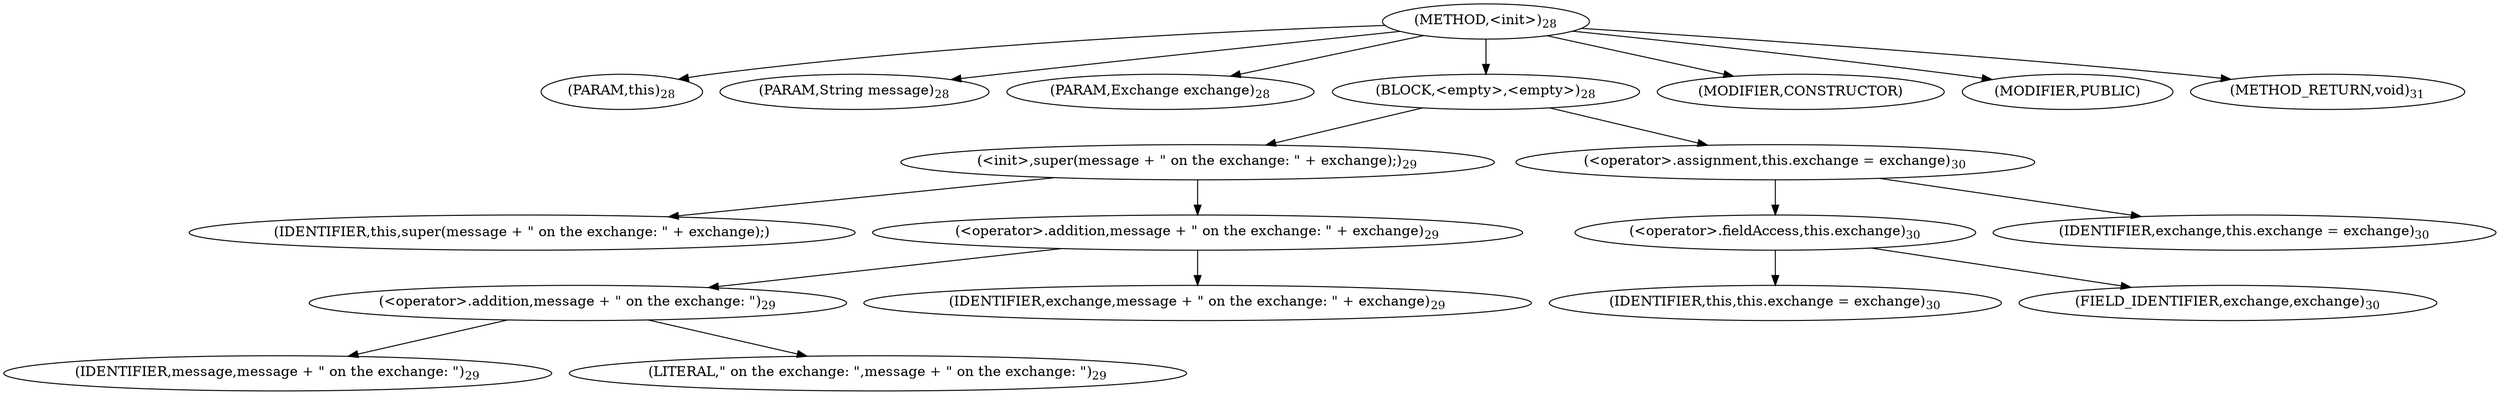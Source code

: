 digraph "&lt;init&gt;" {  
"14" [label = <(METHOD,&lt;init&gt;)<SUB>28</SUB>> ]
"4" [label = <(PARAM,this)<SUB>28</SUB>> ]
"15" [label = <(PARAM,String message)<SUB>28</SUB>> ]
"16" [label = <(PARAM,Exchange exchange)<SUB>28</SUB>> ]
"17" [label = <(BLOCK,&lt;empty&gt;,&lt;empty&gt;)<SUB>28</SUB>> ]
"18" [label = <(&lt;init&gt;,super(message + &quot; on the exchange: &quot; + exchange);)<SUB>29</SUB>> ]
"3" [label = <(IDENTIFIER,this,super(message + &quot; on the exchange: &quot; + exchange);)> ]
"19" [label = <(&lt;operator&gt;.addition,message + &quot; on the exchange: &quot; + exchange)<SUB>29</SUB>> ]
"20" [label = <(&lt;operator&gt;.addition,message + &quot; on the exchange: &quot;)<SUB>29</SUB>> ]
"21" [label = <(IDENTIFIER,message,message + &quot; on the exchange: &quot;)<SUB>29</SUB>> ]
"22" [label = <(LITERAL,&quot; on the exchange: &quot;,message + &quot; on the exchange: &quot;)<SUB>29</SUB>> ]
"23" [label = <(IDENTIFIER,exchange,message + &quot; on the exchange: &quot; + exchange)<SUB>29</SUB>> ]
"24" [label = <(&lt;operator&gt;.assignment,this.exchange = exchange)<SUB>30</SUB>> ]
"25" [label = <(&lt;operator&gt;.fieldAccess,this.exchange)<SUB>30</SUB>> ]
"5" [label = <(IDENTIFIER,this,this.exchange = exchange)<SUB>30</SUB>> ]
"26" [label = <(FIELD_IDENTIFIER,exchange,exchange)<SUB>30</SUB>> ]
"27" [label = <(IDENTIFIER,exchange,this.exchange = exchange)<SUB>30</SUB>> ]
"28" [label = <(MODIFIER,CONSTRUCTOR)> ]
"29" [label = <(MODIFIER,PUBLIC)> ]
"30" [label = <(METHOD_RETURN,void)<SUB>31</SUB>> ]
  "14" -> "4" 
  "14" -> "15" 
  "14" -> "16" 
  "14" -> "17" 
  "14" -> "28" 
  "14" -> "29" 
  "14" -> "30" 
  "17" -> "18" 
  "17" -> "24" 
  "18" -> "3" 
  "18" -> "19" 
  "19" -> "20" 
  "19" -> "23" 
  "20" -> "21" 
  "20" -> "22" 
  "24" -> "25" 
  "24" -> "27" 
  "25" -> "5" 
  "25" -> "26" 
}
